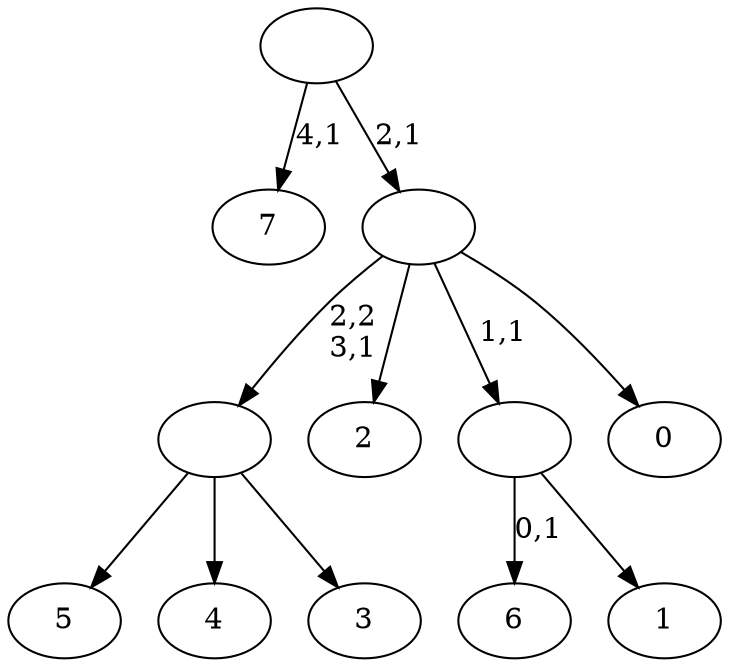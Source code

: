 digraph T {
	13 [label="7"]
	11 [label="6"]
	9 [label="5"]
	8 [label="4"]
	7 [label="3"]
	6 [label=""]
	5 [label="2"]
	4 [label="1"]
	3 [label=""]
	2 [label="0"]
	1 [label=""]
	0 [label=""]
	6 -> 9 [label=""]
	6 -> 8 [label=""]
	6 -> 7 [label=""]
	3 -> 11 [label="0,1"]
	3 -> 4 [label=""]
	1 -> 6 [label="2,2\n3,1"]
	1 -> 5 [label=""]
	1 -> 3 [label="1,1"]
	1 -> 2 [label=""]
	0 -> 13 [label="4,1"]
	0 -> 1 [label="2,1"]
}
